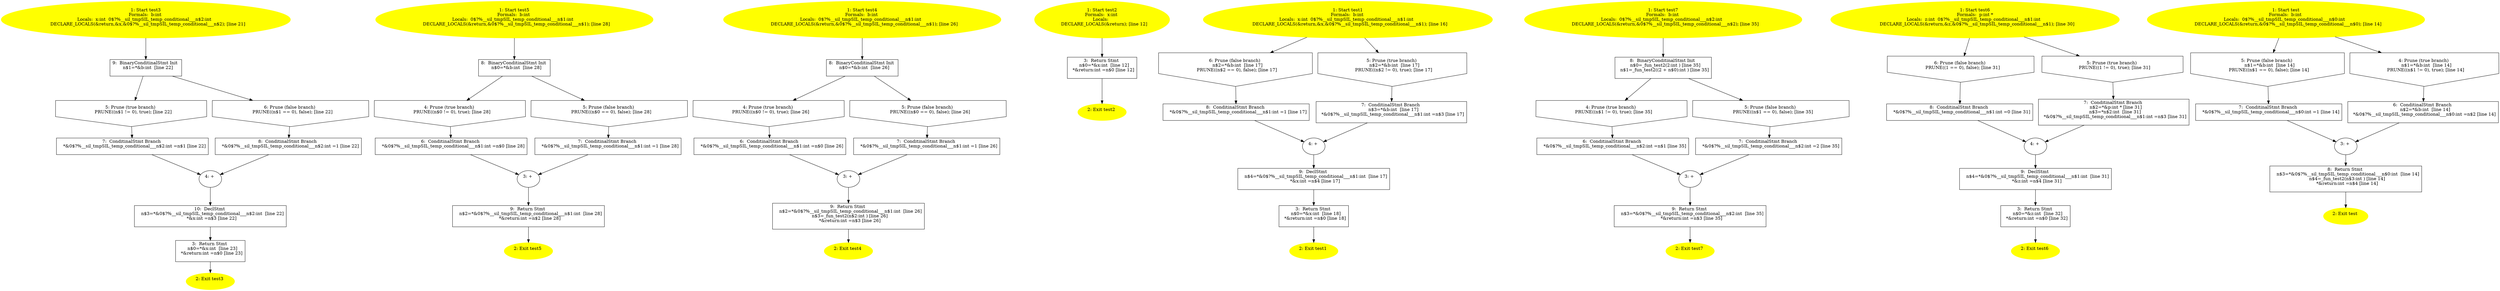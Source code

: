 /* @generated */
digraph iCFG {
"test310" [label="10:  DeclStmt \n   n$3=*&0$?%__sil_tmpSIL_temp_conditional___n$2:int  [line 22]\n  *&x:int =n$3 [line 22]\n " shape="box"]
	

	 "test310" -> "test33" ;
"test39" [label="9:  BinaryConditinalStmt Init \n   n$1=*&b:int  [line 22]\n " shape="box"]
	

	 "test39" -> "test35" ;
	 "test39" -> "test36" ;
"test38" [label="8:  ConditinalStmt Branch \n   *&0$?%__sil_tmpSIL_temp_conditional___n$2:int =1 [line 22]\n " shape="box"]
	

	 "test38" -> "test34" ;
"test37" [label="7:  ConditinalStmt Branch \n   *&0$?%__sil_tmpSIL_temp_conditional___n$2:int =n$1 [line 22]\n " shape="box"]
	

	 "test37" -> "test34" ;
"test36" [label="6: Prune (false branch) \n   PRUNE((n$1 == 0), false); [line 22]\n " shape="invhouse"]
	

	 "test36" -> "test38" ;
"test35" [label="5: Prune (true branch) \n   PRUNE((n$1 != 0), true); [line 22]\n " shape="invhouse"]
	

	 "test35" -> "test37" ;
"test34" [label="4: + \n  " ]
	

	 "test34" -> "test310" ;
"test33" [label="3:  Return Stmt \n   n$0=*&x:int  [line 23]\n  *&return:int =n$0 [line 23]\n " shape="box"]
	

	 "test33" -> "test32" ;
"test32" [label="2: Exit test3 \n  " color=yellow style=filled]
	

"test31" [label="1: Start test3\nFormals:  b:int \nLocals:  x:int  0$?%__sil_tmpSIL_temp_conditional___n$2:int  \n   DECLARE_LOCALS(&return,&x,&0$?%__sil_tmpSIL_temp_conditional___n$2); [line 21]\n " color=yellow style=filled]
	

	 "test31" -> "test39" ;
"test59" [label="9:  Return Stmt \n   n$2=*&0$?%__sil_tmpSIL_temp_conditional___n$1:int  [line 28]\n  *&return:int =n$2 [line 28]\n " shape="box"]
	

	 "test59" -> "test52" ;
"test58" [label="8:  BinaryConditinalStmt Init \n   n$0=*&b:int  [line 28]\n " shape="box"]
	

	 "test58" -> "test54" ;
	 "test58" -> "test55" ;
"test57" [label="7:  ConditinalStmt Branch \n   *&0$?%__sil_tmpSIL_temp_conditional___n$1:int =1 [line 28]\n " shape="box"]
	

	 "test57" -> "test53" ;
"test56" [label="6:  ConditinalStmt Branch \n   *&0$?%__sil_tmpSIL_temp_conditional___n$1:int =n$0 [line 28]\n " shape="box"]
	

	 "test56" -> "test53" ;
"test55" [label="5: Prune (false branch) \n   PRUNE((n$0 == 0), false); [line 28]\n " shape="invhouse"]
	

	 "test55" -> "test57" ;
"test54" [label="4: Prune (true branch) \n   PRUNE((n$0 != 0), true); [line 28]\n " shape="invhouse"]
	

	 "test54" -> "test56" ;
"test53" [label="3: + \n  " ]
	

	 "test53" -> "test59" ;
"test52" [label="2: Exit test5 \n  " color=yellow style=filled]
	

"test51" [label="1: Start test5\nFormals:  b:int \nLocals:  0$?%__sil_tmpSIL_temp_conditional___n$1:int  \n   DECLARE_LOCALS(&return,&0$?%__sil_tmpSIL_temp_conditional___n$1); [line 28]\n " color=yellow style=filled]
	

	 "test51" -> "test58" ;
"test49" [label="9:  Return Stmt \n   n$2=*&0$?%__sil_tmpSIL_temp_conditional___n$1:int  [line 26]\n  n$3=_fun_test2(n$2:int ) [line 26]\n  *&return:int =n$3 [line 26]\n " shape="box"]
	

	 "test49" -> "test42" ;
"test48" [label="8:  BinaryConditinalStmt Init \n   n$0=*&b:int  [line 26]\n " shape="box"]
	

	 "test48" -> "test44" ;
	 "test48" -> "test45" ;
"test47" [label="7:  ConditinalStmt Branch \n   *&0$?%__sil_tmpSIL_temp_conditional___n$1:int =1 [line 26]\n " shape="box"]
	

	 "test47" -> "test43" ;
"test46" [label="6:  ConditinalStmt Branch \n   *&0$?%__sil_tmpSIL_temp_conditional___n$1:int =n$0 [line 26]\n " shape="box"]
	

	 "test46" -> "test43" ;
"test45" [label="5: Prune (false branch) \n   PRUNE((n$0 == 0), false); [line 26]\n " shape="invhouse"]
	

	 "test45" -> "test47" ;
"test44" [label="4: Prune (true branch) \n   PRUNE((n$0 != 0), true); [line 26]\n " shape="invhouse"]
	

	 "test44" -> "test46" ;
"test43" [label="3: + \n  " ]
	

	 "test43" -> "test49" ;
"test42" [label="2: Exit test4 \n  " color=yellow style=filled]
	

"test41" [label="1: Start test4\nFormals:  b:int \nLocals:  0$?%__sil_tmpSIL_temp_conditional___n$1:int  \n   DECLARE_LOCALS(&return,&0$?%__sil_tmpSIL_temp_conditional___n$1); [line 26]\n " color=yellow style=filled]
	

	 "test41" -> "test48" ;
"test23" [label="3:  Return Stmt \n   n$0=*&x:int  [line 12]\n  *&return:int =n$0 [line 12]\n " shape="box"]
	

	 "test23" -> "test22" ;
"test22" [label="2: Exit test2 \n  " color=yellow style=filled]
	

"test21" [label="1: Start test2\nFormals:  x:int \nLocals:  \n   DECLARE_LOCALS(&return); [line 12]\n " color=yellow style=filled]
	

	 "test21" -> "test23" ;
"test19" [label="9:  DeclStmt \n   n$4=*&0$?%__sil_tmpSIL_temp_conditional___n$1:int  [line 17]\n  *&x:int =n$4 [line 17]\n " shape="box"]
	

	 "test19" -> "test13" ;
"test18" [label="8:  ConditinalStmt Branch \n   *&0$?%__sil_tmpSIL_temp_conditional___n$1:int =1 [line 17]\n " shape="box"]
	

	 "test18" -> "test14" ;
"test17" [label="7:  ConditinalStmt Branch \n   n$3=*&b:int  [line 17]\n  *&0$?%__sil_tmpSIL_temp_conditional___n$1:int =n$3 [line 17]\n " shape="box"]
	

	 "test17" -> "test14" ;
"test16" [label="6: Prune (false branch) \n   n$2=*&b:int  [line 17]\n  PRUNE((n$2 == 0), false); [line 17]\n " shape="invhouse"]
	

	 "test16" -> "test18" ;
"test15" [label="5: Prune (true branch) \n   n$2=*&b:int  [line 17]\n  PRUNE((n$2 != 0), true); [line 17]\n " shape="invhouse"]
	

	 "test15" -> "test17" ;
"test14" [label="4: + \n  " ]
	

	 "test14" -> "test19" ;
"test13" [label="3:  Return Stmt \n   n$0=*&x:int  [line 18]\n  *&return:int =n$0 [line 18]\n " shape="box"]
	

	 "test13" -> "test12" ;
"test12" [label="2: Exit test1 \n  " color=yellow style=filled]
	

"test11" [label="1: Start test1\nFormals:  b:int \nLocals:  x:int  0$?%__sil_tmpSIL_temp_conditional___n$1:int  \n   DECLARE_LOCALS(&return,&x,&0$?%__sil_tmpSIL_temp_conditional___n$1); [line 16]\n " color=yellow style=filled]
	

	 "test11" -> "test15" ;
	 "test11" -> "test16" ;
"test79" [label="9:  Return Stmt \n   n$3=*&0$?%__sil_tmpSIL_temp_conditional___n$2:int  [line 35]\n  *&return:int =n$3 [line 35]\n " shape="box"]
	

	 "test79" -> "test72" ;
"test78" [label="8:  BinaryConditinalStmt Init \n   n$0=_fun_test2(2:int ) [line 35]\n  n$1=_fun_test2((2 + n$0):int ) [line 35]\n " shape="box"]
	

	 "test78" -> "test74" ;
	 "test78" -> "test75" ;
"test77" [label="7:  ConditinalStmt Branch \n   *&0$?%__sil_tmpSIL_temp_conditional___n$2:int =2 [line 35]\n " shape="box"]
	

	 "test77" -> "test73" ;
"test76" [label="6:  ConditinalStmt Branch \n   *&0$?%__sil_tmpSIL_temp_conditional___n$2:int =n$1 [line 35]\n " shape="box"]
	

	 "test76" -> "test73" ;
"test75" [label="5: Prune (false branch) \n   PRUNE((n$1 == 0), false); [line 35]\n " shape="invhouse"]
	

	 "test75" -> "test77" ;
"test74" [label="4: Prune (true branch) \n   PRUNE((n$1 != 0), true); [line 35]\n " shape="invhouse"]
	

	 "test74" -> "test76" ;
"test73" [label="3: + \n  " ]
	

	 "test73" -> "test79" ;
"test72" [label="2: Exit test7 \n  " color=yellow style=filled]
	

"test71" [label="1: Start test7\nFormals:  b:int \nLocals:  0$?%__sil_tmpSIL_temp_conditional___n$2:int  \n   DECLARE_LOCALS(&return,&0$?%__sil_tmpSIL_temp_conditional___n$2); [line 35]\n " color=yellow style=filled]
	

	 "test71" -> "test78" ;
"test69" [label="9:  DeclStmt \n   n$4=*&0$?%__sil_tmpSIL_temp_conditional___n$1:int  [line 31]\n  *&z:int =n$4 [line 31]\n " shape="box"]
	

	 "test69" -> "test63" ;
"test68" [label="8:  ConditinalStmt Branch \n   *&0$?%__sil_tmpSIL_temp_conditional___n$1:int =0 [line 31]\n " shape="box"]
	

	 "test68" -> "test64" ;
"test67" [label="7:  ConditinalStmt Branch \n   n$2=*&p:int * [line 31]\n  n$3=*n$2:int  [line 31]\n  *&0$?%__sil_tmpSIL_temp_conditional___n$1:int =n$3 [line 31]\n " shape="box"]
	

	 "test67" -> "test64" ;
"test66" [label="6: Prune (false branch) \n   PRUNE((1 == 0), false); [line 31]\n " shape="invhouse"]
	

	 "test66" -> "test68" ;
"test65" [label="5: Prune (true branch) \n   PRUNE((1 != 0), true); [line 31]\n " shape="invhouse"]
	

	 "test65" -> "test67" ;
"test64" [label="4: + \n  " ]
	

	 "test64" -> "test69" ;
"test63" [label="3:  Return Stmt \n   n$0=*&z:int  [line 32]\n  *&return:int =n$0 [line 32]\n " shape="box"]
	

	 "test63" -> "test62" ;
"test62" [label="2: Exit test6 \n  " color=yellow style=filled]
	

"test61" [label="1: Start test6\nFormals:  p:int *\nLocals:  z:int  0$?%__sil_tmpSIL_temp_conditional___n$1:int  \n   DECLARE_LOCALS(&return,&z,&0$?%__sil_tmpSIL_temp_conditional___n$1); [line 30]\n " color=yellow style=filled]
	

	 "test61" -> "test65" ;
	 "test61" -> "test66" ;
"test8" [label="8:  Return Stmt \n   n$3=*&0$?%__sil_tmpSIL_temp_conditional___n$0:int  [line 14]\n  n$4=_fun_test2(n$3:int ) [line 14]\n  *&return:int =n$4 [line 14]\n " shape="box"]
	

	 "test8" -> "test2" ;
"test7" [label="7:  ConditinalStmt Branch \n   *&0$?%__sil_tmpSIL_temp_conditional___n$0:int =1 [line 14]\n " shape="box"]
	

	 "test7" -> "test3" ;
"test6" [label="6:  ConditinalStmt Branch \n   n$2=*&b:int  [line 14]\n  *&0$?%__sil_tmpSIL_temp_conditional___n$0:int =n$2 [line 14]\n " shape="box"]
	

	 "test6" -> "test3" ;
"test5" [label="5: Prune (false branch) \n   n$1=*&b:int  [line 14]\n  PRUNE((n$1 == 0), false); [line 14]\n " shape="invhouse"]
	

	 "test5" -> "test7" ;
"test4" [label="4: Prune (true branch) \n   n$1=*&b:int  [line 14]\n  PRUNE((n$1 != 0), true); [line 14]\n " shape="invhouse"]
	

	 "test4" -> "test6" ;
"test3" [label="3: + \n  " ]
	

	 "test3" -> "test8" ;
"test2" [label="2: Exit test \n  " color=yellow style=filled]
	

"test1" [label="1: Start test\nFormals:  b:int \nLocals:  0$?%__sil_tmpSIL_temp_conditional___n$0:int  \n   DECLARE_LOCALS(&return,&0$?%__sil_tmpSIL_temp_conditional___n$0); [line 14]\n " color=yellow style=filled]
	

	 "test1" -> "test4" ;
	 "test1" -> "test5" ;
}
